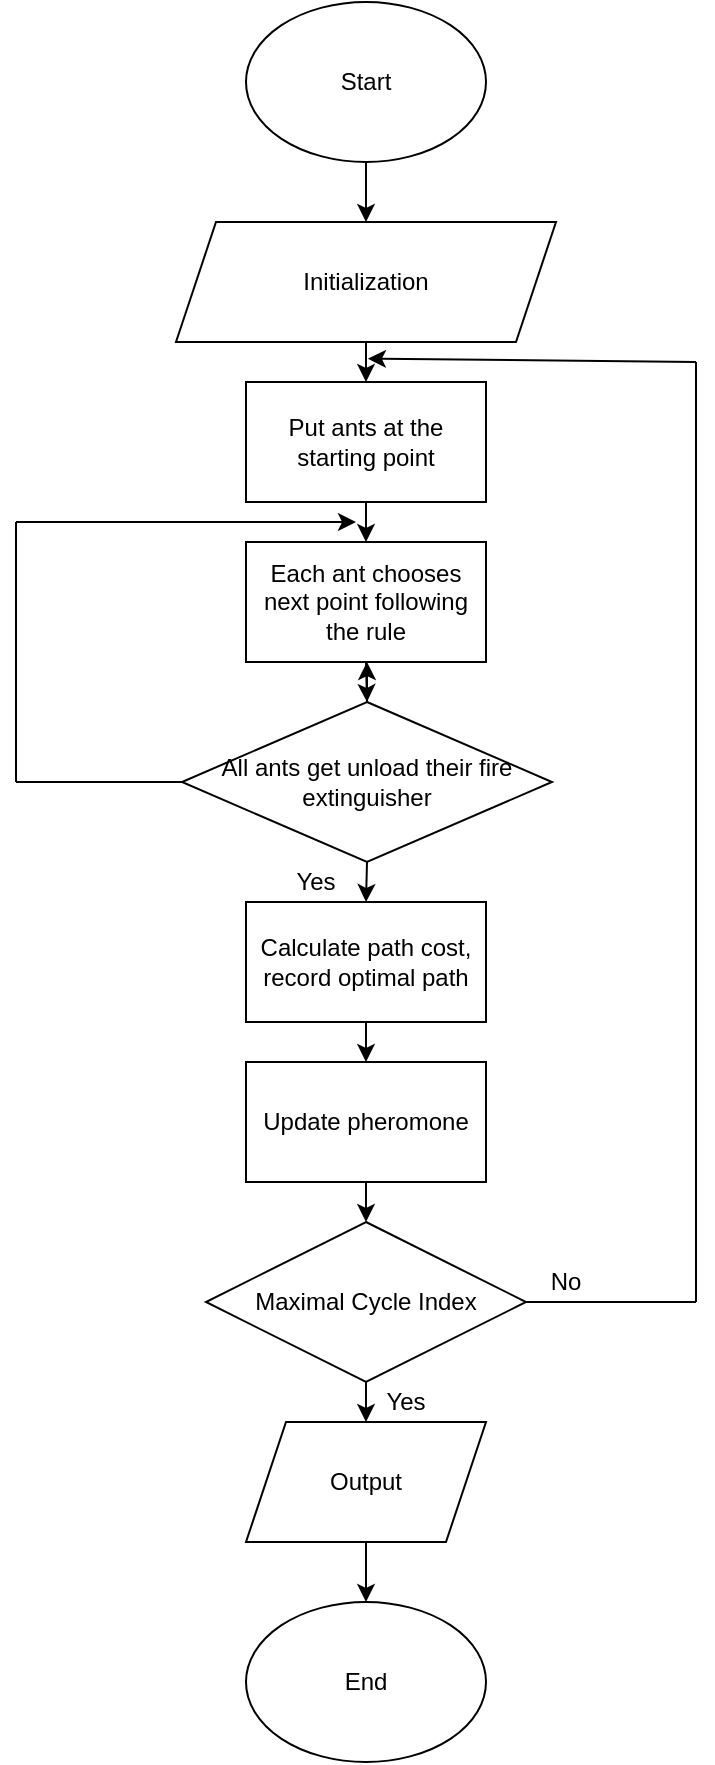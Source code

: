 <mxfile version="14.1.8" type="device" pages="9"><diagram id="oKQZafmo_5fTigkVH376" name="General ACO"><mxGraphModel dx="768" dy="482" grid="1" gridSize="10" guides="1" tooltips="1" connect="1" arrows="1" fold="1" page="1" pageScale="1" pageWidth="850" pageHeight="1100" math="0" shadow="0"><root><mxCell id="0"/><mxCell id="1" parent="0"/><mxCell id="B0cFu7GfAiuk7qg45AWU-1" value="Start" style="ellipse;whiteSpace=wrap;html=1;" parent="1" vertex="1"><mxGeometry x="365" y="10" width="120" height="80" as="geometry"/></mxCell><mxCell id="B0cFu7GfAiuk7qg45AWU-5" value="Put ants at the starting point" style="rounded=0;whiteSpace=wrap;html=1;" parent="1" vertex="1"><mxGeometry x="365" y="200" width="120" height="60" as="geometry"/></mxCell><mxCell id="B0cFu7GfAiuk7qg45AWU-7" value="Each ant chooses next point following the rule" style="rounded=0;whiteSpace=wrap;html=1;" parent="1" vertex="1"><mxGeometry x="365" y="280" width="120" height="60" as="geometry"/></mxCell><mxCell id="3DWMbt3osoJUOK-ys32G-1" value="" style="edgeStyle=orthogonalEdgeStyle;rounded=0;orthogonalLoop=1;jettySize=auto;html=1;" parent="1" source="B0cFu7GfAiuk7qg45AWU-9" target="B0cFu7GfAiuk7qg45AWU-7" edge="1"><mxGeometry relative="1" as="geometry"/></mxCell><mxCell id="B0cFu7GfAiuk7qg45AWU-9" value="All ants get unload their fire extinguisher" style="rhombus;whiteSpace=wrap;html=1;" parent="1" vertex="1"><mxGeometry x="333" y="360" width="185" height="80" as="geometry"/></mxCell><mxCell id="B0cFu7GfAiuk7qg45AWU-11" value="" style="endArrow=classic;html=1;exitX=0.5;exitY=1;exitDx=0;exitDy=0;entryX=0.5;entryY=0;entryDx=0;entryDy=0;" parent="1" source="B0cFu7GfAiuk7qg45AWU-1" edge="1"><mxGeometry width="50" height="50" relative="1" as="geometry"><mxPoint x="370" y="240" as="sourcePoint"/><mxPoint x="425" y="120" as="targetPoint"/></mxGeometry></mxCell><mxCell id="B0cFu7GfAiuk7qg45AWU-12" value="" style="endArrow=classic;html=1;exitX=0.5;exitY=1;exitDx=0;exitDy=0;entryX=0.5;entryY=0;entryDx=0;entryDy=0;" parent="1" target="B0cFu7GfAiuk7qg45AWU-5" edge="1"><mxGeometry width="50" height="50" relative="1" as="geometry"><mxPoint x="425" y="180" as="sourcePoint"/><mxPoint x="435" y="130" as="targetPoint"/></mxGeometry></mxCell><mxCell id="B0cFu7GfAiuk7qg45AWU-13" value="" style="endArrow=classic;html=1;exitX=0.5;exitY=1;exitDx=0;exitDy=0;" parent="1" source="B0cFu7GfAiuk7qg45AWU-5" target="B0cFu7GfAiuk7qg45AWU-7" edge="1"><mxGeometry width="50" height="50" relative="1" as="geometry"><mxPoint x="445" y="110" as="sourcePoint"/><mxPoint x="445" y="140" as="targetPoint"/></mxGeometry></mxCell><mxCell id="B0cFu7GfAiuk7qg45AWU-14" value="" style="endArrow=classic;html=1;entryX=0.5;entryY=0;entryDx=0;entryDy=0;exitX=0.5;exitY=1;exitDx=0;exitDy=0;" parent="1" source="B0cFu7GfAiuk7qg45AWU-7" target="B0cFu7GfAiuk7qg45AWU-9" edge="1"><mxGeometry width="50" height="50" relative="1" as="geometry"><mxPoint x="370" y="440" as="sourcePoint"/><mxPoint x="420" y="390" as="targetPoint"/></mxGeometry></mxCell><mxCell id="B0cFu7GfAiuk7qg45AWU-15" value="Calculate path cost, record optimal path" style="rounded=0;whiteSpace=wrap;html=1;" parent="1" vertex="1"><mxGeometry x="365" y="460" width="120" height="60" as="geometry"/></mxCell><mxCell id="B0cFu7GfAiuk7qg45AWU-16" value="" style="endArrow=classic;html=1;entryX=0.5;entryY=0;entryDx=0;entryDy=0;exitX=0.5;exitY=1;exitDx=0;exitDy=0;" parent="1" source="B0cFu7GfAiuk7qg45AWU-9" target="B0cFu7GfAiuk7qg45AWU-15" edge="1"><mxGeometry width="50" height="50" relative="1" as="geometry"><mxPoint x="370" y="430" as="sourcePoint"/><mxPoint x="425" y="460" as="targetPoint"/></mxGeometry></mxCell><mxCell id="B0cFu7GfAiuk7qg45AWU-17" value="Update pheromone" style="rounded=0;whiteSpace=wrap;html=1;" parent="1" vertex="1"><mxGeometry x="365" y="540" width="120" height="60" as="geometry"/></mxCell><mxCell id="B0cFu7GfAiuk7qg45AWU-18" value="" style="endArrow=classic;html=1;entryX=0.5;entryY=0;entryDx=0;entryDy=0;exitX=0.5;exitY=1;exitDx=0;exitDy=0;" parent="1" source="B0cFu7GfAiuk7qg45AWU-15" target="B0cFu7GfAiuk7qg45AWU-17" edge="1"><mxGeometry width="50" height="50" relative="1" as="geometry"><mxPoint x="370" y="440" as="sourcePoint"/><mxPoint x="420" y="390" as="targetPoint"/></mxGeometry></mxCell><mxCell id="B0cFu7GfAiuk7qg45AWU-19" value="Maximal Cycle Index" style="rhombus;whiteSpace=wrap;html=1;" parent="1" vertex="1"><mxGeometry x="345" y="620" width="160" height="80" as="geometry"/></mxCell><mxCell id="B0cFu7GfAiuk7qg45AWU-20" value="Initialization" style="shape=parallelogram;perimeter=parallelogramPerimeter;whiteSpace=wrap;html=1;fixedSize=1;" parent="1" vertex="1"><mxGeometry x="330" y="120" width="190" height="60" as="geometry"/></mxCell><mxCell id="B0cFu7GfAiuk7qg45AWU-21" value="" style="endArrow=classic;html=1;entryX=0.5;entryY=0;entryDx=0;entryDy=0;exitX=0.5;exitY=1;exitDx=0;exitDy=0;" parent="1" source="B0cFu7GfAiuk7qg45AWU-17" target="B0cFu7GfAiuk7qg45AWU-19" edge="1"><mxGeometry width="50" height="50" relative="1" as="geometry"><mxPoint x="370" y="640" as="sourcePoint"/><mxPoint x="420" y="590" as="targetPoint"/></mxGeometry></mxCell><mxCell id="B0cFu7GfAiuk7qg45AWU-22" value="Output" style="shape=parallelogram;perimeter=parallelogramPerimeter;whiteSpace=wrap;html=1;fixedSize=1;" parent="1" vertex="1"><mxGeometry x="365" y="720" width="120" height="60" as="geometry"/></mxCell><mxCell id="B0cFu7GfAiuk7qg45AWU-25" value="" style="endArrow=classic;html=1;entryX=0.5;entryY=0;entryDx=0;entryDy=0;exitX=0.5;exitY=1;exitDx=0;exitDy=0;" parent="1" source="B0cFu7GfAiuk7qg45AWU-19" target="B0cFu7GfAiuk7qg45AWU-22" edge="1"><mxGeometry width="50" height="50" relative="1" as="geometry"><mxPoint x="370" y="640" as="sourcePoint"/><mxPoint x="420" y="590" as="targetPoint"/></mxGeometry></mxCell><mxCell id="B0cFu7GfAiuk7qg45AWU-27" value="Yes" style="text;html=1;strokeColor=none;fillColor=none;align=center;verticalAlign=middle;whiteSpace=wrap;rounded=0;" parent="1" vertex="1"><mxGeometry x="425" y="700" width="40" height="20" as="geometry"/></mxCell><mxCell id="B0cFu7GfAiuk7qg45AWU-28" value="Yes" style="text;html=1;strokeColor=none;fillColor=none;align=center;verticalAlign=middle;whiteSpace=wrap;rounded=0;" parent="1" vertex="1"><mxGeometry x="380" y="440" width="40" height="20" as="geometry"/></mxCell><mxCell id="B0cFu7GfAiuk7qg45AWU-29" value="" style="endArrow=none;html=1;exitX=1;exitY=0.5;exitDx=0;exitDy=0;" parent="1" source="B0cFu7GfAiuk7qg45AWU-19" edge="1"><mxGeometry width="50" height="50" relative="1" as="geometry"><mxPoint x="370" y="440" as="sourcePoint"/><mxPoint x="590" y="660" as="targetPoint"/></mxGeometry></mxCell><mxCell id="B0cFu7GfAiuk7qg45AWU-31" value="No" style="text;html=1;strokeColor=none;fillColor=none;align=center;verticalAlign=middle;whiteSpace=wrap;rounded=0;" parent="1" vertex="1"><mxGeometry x="505" y="640" width="40" height="20" as="geometry"/></mxCell><mxCell id="B0cFu7GfAiuk7qg45AWU-33" value="" style="endArrow=none;html=1;" parent="1" edge="1"><mxGeometry width="50" height="50" relative="1" as="geometry"><mxPoint x="590" y="660" as="sourcePoint"/><mxPoint x="590" y="190" as="targetPoint"/></mxGeometry></mxCell><mxCell id="B0cFu7GfAiuk7qg45AWU-34" value="" style="endArrow=classic;html=1;entryX=0.505;entryY=1.139;entryDx=0;entryDy=0;entryPerimeter=0;" parent="1" target="B0cFu7GfAiuk7qg45AWU-20" edge="1"><mxGeometry width="50" height="50" relative="1" as="geometry"><mxPoint x="590" y="190" as="sourcePoint"/><mxPoint x="420" y="90" as="targetPoint"/></mxGeometry></mxCell><mxCell id="B0cFu7GfAiuk7qg45AWU-35" value="" style="endArrow=none;html=1;exitX=0;exitY=0.5;exitDx=0;exitDy=0;" parent="1" source="B0cFu7GfAiuk7qg45AWU-9" edge="1"><mxGeometry width="50" height="50" relative="1" as="geometry"><mxPoint x="370" y="240" as="sourcePoint"/><mxPoint x="250" y="400" as="targetPoint"/></mxGeometry></mxCell><mxCell id="B0cFu7GfAiuk7qg45AWU-36" value="" style="endArrow=none;html=1;" parent="1" edge="1"><mxGeometry width="50" height="50" relative="1" as="geometry"><mxPoint x="250" y="400" as="sourcePoint"/><mxPoint x="250" y="270" as="targetPoint"/></mxGeometry></mxCell><mxCell id="B0cFu7GfAiuk7qg45AWU-37" value="" style="endArrow=classic;html=1;" parent="1" edge="1"><mxGeometry width="50" height="50" relative="1" as="geometry"><mxPoint x="250" y="270" as="sourcePoint"/><mxPoint x="420" y="270" as="targetPoint"/></mxGeometry></mxCell><mxCell id="B0cFu7GfAiuk7qg45AWU-38" value="End" style="ellipse;whiteSpace=wrap;html=1;" parent="1" vertex="1"><mxGeometry x="365" y="810" width="120" height="80" as="geometry"/></mxCell><mxCell id="B0cFu7GfAiuk7qg45AWU-39" value="" style="endArrow=classic;html=1;exitX=0.5;exitY=1;exitDx=0;exitDy=0;" parent="1" source="B0cFu7GfAiuk7qg45AWU-22" target="B0cFu7GfAiuk7qg45AWU-38" edge="1"><mxGeometry width="50" height="50" relative="1" as="geometry"><mxPoint x="370" y="740" as="sourcePoint"/><mxPoint x="420" y="690" as="targetPoint"/></mxGeometry></mxCell></root></mxGraphModel></diagram><diagram id="y2ra2kaDbWykeafUUDoE" name="Initialization"><mxGraphModel dx="768" dy="482" grid="1" gridSize="10" guides="1" tooltips="1" connect="1" arrows="1" fold="1" page="1" pageScale="1" pageWidth="850" pageHeight="1100" math="0" shadow="0"><root><mxCell id="Yt3ohhCjXWUxzIa9YlYM-0"/><mxCell id="Yt3ohhCjXWUxzIa9YlYM-1" parent="Yt3ohhCjXWUxzIa9YlYM-0"/><mxCell id="VhJJdW5j_s05dAUDrYKv-0" value="Initialization" style="ellipse;whiteSpace=wrap;html=1;" parent="Yt3ohhCjXWUxzIa9YlYM-1" vertex="1"><mxGeometry x="365" y="10" width="120" height="80" as="geometry"/></mxCell><mxCell id="VsCb6RnrBAYDcQOZSpeP-0" value="Get number of drones" style="shape=parallelogram;perimeter=parallelogramPerimeter;whiteSpace=wrap;html=1;fixedSize=1;" parent="Yt3ohhCjXWUxzIa9YlYM-1" vertex="1"><mxGeometry x="320" y="110" width="210" height="60" as="geometry"/></mxCell><mxCell id="VsCb6RnrBAYDcQOZSpeP-2" value="" style="endArrow=classic;html=1;exitX=0.5;exitY=1;exitDx=0;exitDy=0;entryX=0.5;entryY=0;entryDx=0;entryDy=0;" parent="Yt3ohhCjXWUxzIa9YlYM-1" source="VhJJdW5j_s05dAUDrYKv-0" target="VsCb6RnrBAYDcQOZSpeP-0" edge="1"><mxGeometry width="50" height="50" relative="1" as="geometry"><mxPoint x="370" y="280" as="sourcePoint"/><mxPoint x="420" y="230" as="targetPoint"/></mxGeometry></mxCell><mxCell id="br3AtVwbwzenD13Hkh5d-0" value="" style="endArrow=classic;html=1;exitX=0.5;exitY=1;exitDx=0;exitDy=0;" parent="Yt3ohhCjXWUxzIa9YlYM-1" source="VsCb6RnrBAYDcQOZSpeP-0" target="br3AtVwbwzenD13Hkh5d-1" edge="1"><mxGeometry width="50" height="50" relative="1" as="geometry"><mxPoint x="370" y="280" as="sourcePoint"/><mxPoint x="425" y="210" as="targetPoint"/></mxGeometry></mxCell><mxCell id="br3AtVwbwzenD13Hkh5d-3" value="" style="edgeStyle=orthogonalEdgeStyle;rounded=0;orthogonalLoop=1;jettySize=auto;html=1;" parent="Yt3ohhCjXWUxzIa9YlYM-1" source="br3AtVwbwzenD13Hkh5d-1" target="br3AtVwbwzenD13Hkh5d-2" edge="1"><mxGeometry relative="1" as="geometry"/></mxCell><mxCell id="br3AtVwbwzenD13Hkh5d-1" value="Set quantity of fire extinguisher per drone, location of the drone" style="rounded=0;whiteSpace=wrap;html=1;" parent="Yt3ohhCjXWUxzIa9YlYM-1" vertex="1"><mxGeometry x="365" y="190" width="120" height="60" as="geometry"/></mxCell><mxCell id="br3AtVwbwzenD13Hkh5d-5" value="" style="edgeStyle=orthogonalEdgeStyle;rounded=0;orthogonalLoop=1;jettySize=auto;html=1;" parent="Yt3ohhCjXWUxzIa9YlYM-1" source="br3AtVwbwzenD13Hkh5d-2" target="br3AtVwbwzenD13Hkh5d-4" edge="1"><mxGeometry relative="1" as="geometry"/></mxCell><mxCell id="br3AtVwbwzenD13Hkh5d-2" value="Get number of fires" style="shape=parallelogram;perimeter=parallelogramPerimeter;whiteSpace=wrap;html=1;fixedSize=1;rounded=0;" parent="Yt3ohhCjXWUxzIa9YlYM-1" vertex="1"><mxGeometry x="335" y="270" width="180" height="60" as="geometry"/></mxCell><mxCell id="uLnS8F2v6znS7R_idgp9-1" value="" style="edgeStyle=orthogonalEdgeStyle;rounded=0;orthogonalLoop=1;jettySize=auto;html=1;" edge="1" parent="Yt3ohhCjXWUxzIa9YlYM-1" source="br3AtVwbwzenD13Hkh5d-4" target="uLnS8F2v6znS7R_idgp9-0"><mxGeometry relative="1" as="geometry"/></mxCell><mxCell id="br3AtVwbwzenD13Hkh5d-4" value="Set minimum required fire extinguisher per drone" style="whiteSpace=wrap;html=1;rounded=0;" parent="Yt3ohhCjXWUxzIa9YlYM-1" vertex="1"><mxGeometry x="365" y="350" width="120" height="60" as="geometry"/></mxCell><mxCell id="OaDqQXEkFaX8eJtKoULJ-0" value="End this process" style="ellipse;whiteSpace=wrap;html=1;rounded=0;" parent="Yt3ohhCjXWUxzIa9YlYM-1" vertex="1"><mxGeometry x="365" y="530" width="120" height="80" as="geometry"/></mxCell><mxCell id="uLnS8F2v6znS7R_idgp9-2" style="edgeStyle=orthogonalEdgeStyle;rounded=0;orthogonalLoop=1;jettySize=auto;html=1;" edge="1" parent="Yt3ohhCjXWUxzIa9YlYM-1" source="uLnS8F2v6znS7R_idgp9-0" target="OaDqQXEkFaX8eJtKoULJ-0"><mxGeometry relative="1" as="geometry"/></mxCell><mxCell id="uLnS8F2v6znS7R_idgp9-0" value="Set Pheromone Evaporation Rate" style="whiteSpace=wrap;html=1;rounded=0;" vertex="1" parent="Yt3ohhCjXWUxzIa9YlYM-1"><mxGeometry x="365" y="430" width="120" height="60" as="geometry"/></mxCell></root></mxGraphModel></diagram><diagram id="ipgM59GuIQ5ifQf0gJfi" name="AntStartingPoint"><mxGraphModel dx="768" dy="482" grid="1" gridSize="10" guides="1" tooltips="1" connect="1" arrows="1" fold="1" page="1" pageScale="1" pageWidth="850" pageHeight="1100" math="0" shadow="0"><root><mxCell id="nC7LsJ1yK8tP_xleFEwK-0"/><mxCell id="nC7LsJ1yK8tP_xleFEwK-1" parent="nC7LsJ1yK8tP_xleFEwK-0"/><mxCell id="mdxEoVnE7qht2yhQ-r4m-1" value="" style="edgeStyle=orthogonalEdgeStyle;rounded=0;orthogonalLoop=1;jettySize=auto;html=1;" edge="1" parent="nC7LsJ1yK8tP_xleFEwK-1" source="nC7LsJ1yK8tP_xleFEwK-2" target="mdxEoVnE7qht2yhQ-r4m-0"><mxGeometry relative="1" as="geometry"/></mxCell><mxCell id="nC7LsJ1yK8tP_xleFEwK-2" value="Put Ants At The Starting Point" style="ellipse;whiteSpace=wrap;html=1;" vertex="1" parent="nC7LsJ1yK8tP_xleFEwK-1"><mxGeometry x="365" y="10" width="120" height="80" as="geometry"/></mxCell><mxCell id="mdxEoVnE7qht2yhQ-r4m-3" value="" style="edgeStyle=orthogonalEdgeStyle;rounded=0;orthogonalLoop=1;jettySize=auto;html=1;" edge="1" parent="nC7LsJ1yK8tP_xleFEwK-1" source="mdxEoVnE7qht2yhQ-r4m-0" target="mdxEoVnE7qht2yhQ-r4m-2"><mxGeometry relative="1" as="geometry"/></mxCell><mxCell id="mdxEoVnE7qht2yhQ-r4m-0" value="Set x ants for each drone" style="whiteSpace=wrap;html=1;" vertex="1" parent="nC7LsJ1yK8tP_xleFEwK-1"><mxGeometry x="365" y="180" width="120" height="60" as="geometry"/></mxCell><mxCell id="mdxEoVnE7qht2yhQ-r4m-2" value="Set each ant at starting position of the drone" style="whiteSpace=wrap;html=1;" vertex="1" parent="nC7LsJ1yK8tP_xleFEwK-1"><mxGeometry x="365" y="320" width="120" height="60" as="geometry"/></mxCell></root></mxGraphModel></diagram><diagram id="jfeOQJhVdcBelNBdgIU4" name="AntNextPoint"><mxGraphModel dx="768" dy="482" grid="1" gridSize="10" guides="1" tooltips="1" connect="1" arrows="1" fold="1" page="1" pageScale="1" pageWidth="850" pageHeight="1100" math="0" shadow="0"><root><mxCell id="kG9jY8jaGTslIR7iPdxg-0"/><mxCell id="kG9jY8jaGTslIR7iPdxg-1" parent="kG9jY8jaGTslIR7iPdxg-0"/><mxCell id="jreurCHUC4nNqoGVbdXA-1" value="" style="edgeStyle=orthogonalEdgeStyle;rounded=0;orthogonalLoop=1;jettySize=auto;html=1;" edge="1" parent="kG9jY8jaGTslIR7iPdxg-1" source="ZSi2_0_uH5MNIHGoLGkj-0" target="jreurCHUC4nNqoGVbdXA-0"><mxGeometry relative="1" as="geometry"/></mxCell><mxCell id="ZSi2_0_uH5MNIHGoLGkj-0" value="&#10;&#10;&lt;span style=&quot;color: rgb(0, 0, 0); font-family: helvetica; font-size: 12px; font-style: normal; font-weight: 400; letter-spacing: normal; text-align: center; text-indent: 0px; text-transform: none; word-spacing: 0px; background-color: rgb(248, 249, 250); display: inline; float: none;&quot;&gt;Each ant chooses next point following the rule&lt;/span&gt;&#10;&#10;" style="ellipse;whiteSpace=wrap;html=1;" vertex="1" parent="kG9jY8jaGTslIR7iPdxg-1"><mxGeometry x="365" y="20" width="120" height="80" as="geometry"/></mxCell><mxCell id="jreurCHUC4nNqoGVbdXA-0" value="Use the probability function to find the next position for each ant&lt;br&gt;" style="whiteSpace=wrap;html=1;" vertex="1" parent="kG9jY8jaGTslIR7iPdxg-1"><mxGeometry x="365" y="190" width="120" height="60" as="geometry"/></mxCell></root></mxGraphModel></diagram><diagram id="9NS82GlL8A5ELEQOYApx" name="AntEndpoint"><mxGraphModel dx="768" dy="482" grid="1" gridSize="10" guides="1" tooltips="1" connect="1" arrows="1" fold="1" page="1" pageScale="1" pageWidth="850" pageHeight="1100" math="0" shadow="0"><root><mxCell id="RRvNlCCIIFPAHKgOzMK9-0"/><mxCell id="RRvNlCCIIFPAHKgOzMK9-1" parent="RRvNlCCIIFPAHKgOzMK9-0"/><mxCell id="ksXk30sEGAM1wvUyC2-p-1" value="" style="edgeStyle=orthogonalEdgeStyle;rounded=0;orthogonalLoop=1;jettySize=auto;html=1;" edge="1" parent="RRvNlCCIIFPAHKgOzMK9-1" source="9cKRYVWiSqY7iZPyjSvJ-1" target="ksXk30sEGAM1wvUyC2-p-0"><mxGeometry relative="1" as="geometry"/></mxCell><mxCell id="9cKRYVWiSqY7iZPyjSvJ-1" value="&#10;&#10;&lt;span style=&quot;color: rgb(0, 0, 0); font-family: helvetica; font-size: 12px; font-style: normal; font-weight: 400; letter-spacing: normal; text-align: center; text-indent: 0px; text-transform: none; word-spacing: 0px; background-color: rgb(248, 249, 250); display: inline; float: none;&quot;&gt;All ants reach endpoint&lt;/span&gt;&#10;&#10;" style="ellipse;whiteSpace=wrap;html=1;" vertex="1" parent="RRvNlCCIIFPAHKgOzMK9-1"><mxGeometry x="365" y="30" width="120" height="80" as="geometry"/></mxCell><mxCell id="Q9M6jhzeBX8ATeFIdTMP-1" value="" style="edgeStyle=orthogonalEdgeStyle;rounded=0;orthogonalLoop=1;jettySize=auto;html=1;" edge="1" parent="RRvNlCCIIFPAHKgOzMK9-1" source="ksXk30sEGAM1wvUyC2-p-0" target="Q9M6jhzeBX8ATeFIdTMP-0"><mxGeometry relative="1" as="geometry"/></mxCell><mxCell id="Q9M6jhzeBX8ATeFIdTMP-2" style="edgeStyle=orthogonalEdgeStyle;rounded=0;orthogonalLoop=1;jettySize=auto;html=1;" edge="1" parent="RRvNlCCIIFPAHKgOzMK9-1" source="ksXk30sEGAM1wvUyC2-p-0"><mxGeometry relative="1" as="geometry"><mxPoint x="425" y="120" as="targetPoint"/><Array as="points"><mxPoint x="640" y="200"/><mxPoint x="640" y="120"/><mxPoint x="570" y="120"/></Array></mxGeometry></mxCell><mxCell id="ksXk30sEGAM1wvUyC2-p-0" value="Is FireExtinguisher out" style="rhombus;whiteSpace=wrap;html=1;" vertex="1" parent="RRvNlCCIIFPAHKgOzMK9-1"><mxGeometry x="340" y="160" width="170" height="80" as="geometry"/></mxCell><mxCell id="Q9M6jhzeBX8ATeFIdTMP-0" value="Terminate" style="ellipse;whiteSpace=wrap;html=1;" vertex="1" parent="RRvNlCCIIFPAHKgOzMK9-1"><mxGeometry x="150" y="290" width="120" height="80" as="geometry"/></mxCell><mxCell id="Q9M6jhzeBX8ATeFIdTMP-3" value="Yes" style="text;html=1;strokeColor=none;fillColor=none;align=center;verticalAlign=middle;whiteSpace=wrap;rounded=0;" vertex="1" parent="RRvNlCCIIFPAHKgOzMK9-1"><mxGeometry x="240" y="170" width="40" height="20" as="geometry"/></mxCell><mxCell id="Q9M6jhzeBX8ATeFIdTMP-4" value="No" style="text;html=1;strokeColor=none;fillColor=none;align=center;verticalAlign=middle;whiteSpace=wrap;rounded=0;" vertex="1" parent="RRvNlCCIIFPAHKgOzMK9-1"><mxGeometry x="550" y="170" width="40" height="20" as="geometry"/></mxCell></root></mxGraphModel></diagram><diagram id="fQGm2IJTCAE5-aQDqOrD" name="PathCost"><mxGraphModel dx="768" dy="482" grid="1" gridSize="10" guides="1" tooltips="1" connect="1" arrows="1" fold="1" page="1" pageScale="1" pageWidth="850" pageHeight="1100" math="0" shadow="0"><root><mxCell id="9bfzYk2vZ4YjJGcoP929-0"/><mxCell id="9bfzYk2vZ4YjJGcoP929-1" parent="9bfzYk2vZ4YjJGcoP929-0"/><mxCell id="MiLpTxQMGnTE-Ak-L9Au-1" value="" style="edgeStyle=orthogonalEdgeStyle;rounded=0;orthogonalLoop=1;jettySize=auto;html=1;" edge="1" parent="9bfzYk2vZ4YjJGcoP929-1" source="9bfzYk2vZ4YjJGcoP929-2" target="MiLpTxQMGnTE-Ak-L9Au-0"><mxGeometry relative="1" as="geometry"/></mxCell><mxCell id="9bfzYk2vZ4YjJGcoP929-2" value="&#10;&#10;&lt;span style=&quot;color: rgb(0, 0, 0); font-family: helvetica; font-size: 12px; font-style: normal; font-weight: 400; letter-spacing: normal; text-align: center; text-indent: 0px; text-transform: none; word-spacing: 0px; background-color: rgb(248, 249, 250); display: inline; float: none;&quot;&gt;Calculate path cost, record optimal path&lt;/span&gt;&#10;&#10;" style="ellipse;whiteSpace=wrap;html=1;" vertex="1" parent="9bfzYk2vZ4YjJGcoP929-1"><mxGeometry x="365" y="10" width="120" height="80" as="geometry"/></mxCell><mxCell id="MiLpTxQMGnTE-Ak-L9Au-3" value="" style="edgeStyle=orthogonalEdgeStyle;rounded=0;orthogonalLoop=1;jettySize=auto;html=1;" edge="1" parent="9bfzYk2vZ4YjJGcoP929-1" source="MiLpTxQMGnTE-Ak-L9Au-0" target="MiLpTxQMGnTE-Ak-L9Au-2"><mxGeometry relative="1" as="geometry"/></mxCell><mxCell id="MiLpTxQMGnTE-Ak-L9Au-0" value="Identify if the target fire has been successfully extinguished" style="whiteSpace=wrap;html=1;" vertex="1" parent="9bfzYk2vZ4YjJGcoP929-1"><mxGeometry x="365" y="180" width="120" height="60" as="geometry"/></mxCell><mxCell id="YbPW95wQYO7_bhJGaIIB-1" value="" style="edgeStyle=orthogonalEdgeStyle;rounded=0;orthogonalLoop=1;jettySize=auto;html=1;" edge="1" parent="9bfzYk2vZ4YjJGcoP929-1" source="MiLpTxQMGnTE-Ak-L9Au-2" target="YbPW95wQYO7_bhJGaIIB-0"><mxGeometry relative="1" as="geometry"/></mxCell><mxCell id="MiLpTxQMGnTE-Ak-L9Au-2" value="Identify path length" style="whiteSpace=wrap;html=1;" vertex="1" parent="9bfzYk2vZ4YjJGcoP929-1"><mxGeometry x="365" y="320" width="120" height="60" as="geometry"/></mxCell><mxCell id="YbPW95wQYO7_bhJGaIIB-0" value="Compare with other colonies solutions to identify ideal situation with the following conditions:&lt;br&gt;a) each fire is put out&lt;br&gt;b) net sums of cost functions are minimal&lt;br&gt;c) Minimal path intersection on the same cities" style="whiteSpace=wrap;html=1;" vertex="1" parent="9bfzYk2vZ4YjJGcoP929-1"><mxGeometry x="298" y="420" width="255" height="100" as="geometry"/></mxCell></root></mxGraphModel></diagram><diagram id="7n3V7sl5ndGDa-oFMtCW" name="UpdatePheromone"><mxGraphModel dx="768" dy="482" grid="1" gridSize="10" guides="1" tooltips="1" connect="1" arrows="1" fold="1" page="1" pageScale="1" pageWidth="850" pageHeight="1100" math="0" shadow="0"><root><mxCell id="77oDT7ZuD8RbVQbAk5lx-0"/><mxCell id="77oDT7ZuD8RbVQbAk5lx-1" parent="77oDT7ZuD8RbVQbAk5lx-0"/><mxCell id="pnbk0xFEhFWHGkVWatWH-1" value="" style="edgeStyle=orthogonalEdgeStyle;rounded=0;orthogonalLoop=1;jettySize=auto;html=1;" edge="1" parent="77oDT7ZuD8RbVQbAk5lx-1" source="77oDT7ZuD8RbVQbAk5lx-2" target="pnbk0xFEhFWHGkVWatWH-0"><mxGeometry relative="1" as="geometry"/></mxCell><mxCell id="77oDT7ZuD8RbVQbAk5lx-2" value="&#10;&#10;&lt;span style=&quot;color: rgb(0, 0, 0); font-family: helvetica; font-size: 12px; font-style: normal; font-weight: 400; letter-spacing: normal; text-align: center; text-indent: 0px; text-transform: none; word-spacing: 0px; background-color: rgb(248, 249, 250); display: inline; float: none;&quot;&gt;Update pheromone&lt;/span&gt;&#10;&#10;" style="ellipse;whiteSpace=wrap;html=1;" vertex="1" parent="77oDT7ZuD8RbVQbAk5lx-1"><mxGeometry x="365" y="20" width="120" height="80" as="geometry"/></mxCell><mxCell id="pnbk0xFEhFWHGkVWatWH-3" value="" style="edgeStyle=orthogonalEdgeStyle;rounded=0;orthogonalLoop=1;jettySize=auto;html=1;" edge="1" parent="77oDT7ZuD8RbVQbAk5lx-1" source="pnbk0xFEhFWHGkVWatWH-0" target="pnbk0xFEhFWHGkVWatWH-2"><mxGeometry relative="1" as="geometry"/></mxCell><mxCell id="pnbk0xFEhFWHGkVWatWH-0" value="Do pheromone evaporation" style="whiteSpace=wrap;html=1;" vertex="1" parent="77oDT7ZuD8RbVQbAk5lx-1"><mxGeometry x="365" y="190" width="120" height="60" as="geometry"/></mxCell><mxCell id="pnbk0xFEhFWHGkVWatWH-2" value="Increase pheromone concentration with optimal solutions" style="whiteSpace=wrap;html=1;" vertex="1" parent="77oDT7ZuD8RbVQbAk5lx-1"><mxGeometry x="365" y="330" width="120" height="60" as="geometry"/></mxCell></root></mxGraphModel></diagram><diagram id="9AXF2drD04u13y8QpOoK" name="CycleIndex"><mxGraphModel dx="768" dy="482" grid="1" gridSize="10" guides="1" tooltips="1" connect="1" arrows="1" fold="1" page="1" pageScale="1" pageWidth="850" pageHeight="1100" math="0" shadow="0"><root><mxCell id="efWcHlXZXr9tpU34J9k8-0"/><mxCell id="efWcHlXZXr9tpU34J9k8-1" parent="efWcHlXZXr9tpU34J9k8-0"/><mxCell id="0jyneiDEN76G6UbBYEdY-1" value="" style="edgeStyle=orthogonalEdgeStyle;rounded=0;orthogonalLoop=1;jettySize=auto;html=1;" edge="1" parent="efWcHlXZXr9tpU34J9k8-1" source="efWcHlXZXr9tpU34J9k8-2" target="0jyneiDEN76G6UbBYEdY-0"><mxGeometry relative="1" as="geometry"/></mxCell><mxCell id="efWcHlXZXr9tpU34J9k8-2" value="&#10;&#10;&lt;span style=&quot;color: rgb(0, 0, 0); font-family: helvetica; font-size: 12px; font-style: normal; font-weight: 400; letter-spacing: normal; text-align: center; text-indent: 0px; text-transform: none; word-spacing: 0px; background-color: rgb(248, 249, 250); display: inline; float: none;&quot;&gt;Maximal Cycle Index&lt;/span&gt;&#10;&#10;" style="ellipse;whiteSpace=wrap;html=1;" vertex="1" parent="efWcHlXZXr9tpU34J9k8-1"><mxGeometry x="365" y="20" width="120" height="80" as="geometry"/></mxCell><mxCell id="6-OcABlV2LduerPgUNLm-1" value="" style="edgeStyle=orthogonalEdgeStyle;rounded=0;orthogonalLoop=1;jettySize=auto;html=1;" edge="1" parent="efWcHlXZXr9tpU34J9k8-1" source="0jyneiDEN76G6UbBYEdY-0" target="6-OcABlV2LduerPgUNLm-0"><mxGeometry relative="1" as="geometry"/></mxCell><mxCell id="6-OcABlV2LduerPgUNLm-2" style="edgeStyle=orthogonalEdgeStyle;rounded=0;orthogonalLoop=1;jettySize=auto;html=1;" edge="1" parent="efWcHlXZXr9tpU34J9k8-1" source="0jyneiDEN76G6UbBYEdY-0"><mxGeometry relative="1" as="geometry"><mxPoint x="425" y="130" as="targetPoint"/><Array as="points"><mxPoint x="570" y="220"/><mxPoint x="570" y="130"/></Array></mxGeometry></mxCell><mxCell id="0jyneiDEN76G6UbBYEdY-0" value="Terminate?" style="rhombus;whiteSpace=wrap;html=1;" vertex="1" parent="efWcHlXZXr9tpU34J9k8-1"><mxGeometry x="385" y="180" width="80" height="80" as="geometry"/></mxCell><mxCell id="6-OcABlV2LduerPgUNLm-0" value="End" style="ellipse;whiteSpace=wrap;html=1;" vertex="1" parent="efWcHlXZXr9tpU34J9k8-1"><mxGeometry x="205" y="280" width="120" height="80" as="geometry"/></mxCell><mxCell id="6-OcABlV2LduerPgUNLm-3" value="Yes" style="text;html=1;strokeColor=none;fillColor=none;align=center;verticalAlign=middle;whiteSpace=wrap;rounded=0;" vertex="1" parent="efWcHlXZXr9tpU34J9k8-1"><mxGeometry x="310" y="190" width="40" height="20" as="geometry"/></mxCell><mxCell id="6-OcABlV2LduerPgUNLm-4" value="No" style="text;html=1;strokeColor=none;fillColor=none;align=center;verticalAlign=middle;whiteSpace=wrap;rounded=0;" vertex="1" parent="efWcHlXZXr9tpU34J9k8-1"><mxGeometry x="490" y="190" width="40" height="20" as="geometry"/></mxCell></root></mxGraphModel></diagram><diagram id="b7Wrcy9Zl9XyDCkl332R" name="Output"><mxGraphModel dx="768" dy="482" grid="1" gridSize="10" guides="1" tooltips="1" connect="1" arrows="1" fold="1" page="1" pageScale="1" pageWidth="850" pageHeight="1100" math="0" shadow="0"><root><mxCell id="O_OCLUo7IDzET8gEb76j-0"/><mxCell id="O_OCLUo7IDzET8gEb76j-1" parent="O_OCLUo7IDzET8gEb76j-0"/><mxCell id="7elM6h3vQUQjUzP1u0T9-4" value="" style="edgeStyle=orthogonalEdgeStyle;rounded=0;orthogonalLoop=1;jettySize=auto;html=1;" edge="1" parent="O_OCLUo7IDzET8gEb76j-1" source="O_OCLUo7IDzET8gEb76j-3" target="7elM6h3vQUQjUzP1u0T9-3"><mxGeometry relative="1" as="geometry"/></mxCell><mxCell id="O_OCLUo7IDzET8gEb76j-3" value="&#10;&#10;&lt;span style=&quot;color: rgb(0, 0, 0); font-family: helvetica; font-size: 12px; font-style: normal; font-weight: 400; letter-spacing: normal; text-align: center; text-indent: 0px; text-transform: none; word-spacing: 0px; background-color: rgb(248, 249, 250); display: inline; float: none;&quot;&gt;Output&lt;/span&gt;&#10;&#10;" style="ellipse;whiteSpace=wrap;html=1;" vertex="1" parent="O_OCLUo7IDzET8gEb76j-1"><mxGeometry x="365" y="290" width="120" height="80" as="geometry"/></mxCell><mxCell id="7elM6h3vQUQjUzP1u0T9-6" value="" style="edgeStyle=orthogonalEdgeStyle;rounded=0;orthogonalLoop=1;jettySize=auto;html=1;" edge="1" parent="O_OCLUo7IDzET8gEb76j-1" source="7elM6h3vQUQjUzP1u0T9-3" target="7elM6h3vQUQjUzP1u0T9-5"><mxGeometry relative="1" as="geometry"/></mxCell><mxCell id="7elM6h3vQUQjUzP1u0T9-3" value="Show ideal path" style="shape=parallelogram;perimeter=parallelogramPerimeter;whiteSpace=wrap;html=1;fixedSize=1;" vertex="1" parent="O_OCLUo7IDzET8gEb76j-1"><mxGeometry x="365" y="430" width="120" height="60" as="geometry"/></mxCell><mxCell id="7elM6h3vQUQjUzP1u0T9-8" value="" style="edgeStyle=orthogonalEdgeStyle;rounded=0;orthogonalLoop=1;jettySize=auto;html=1;" edge="1" parent="O_OCLUo7IDzET8gEb76j-1" source="7elM6h3vQUQjUzP1u0T9-5" target="7elM6h3vQUQjUzP1u0T9-7"><mxGeometry relative="1" as="geometry"/></mxCell><mxCell id="7elM6h3vQUQjUzP1u0T9-5" value="Mark fires on path with intensities" style="shape=parallelogram;perimeter=parallelogramPerimeter;whiteSpace=wrap;html=1;fixedSize=1;" vertex="1" parent="O_OCLUo7IDzET8gEb76j-1"><mxGeometry x="343" y="570" width="165" height="60" as="geometry"/></mxCell><mxCell id="7elM6h3vQUQjUzP1u0T9-7" value="Put colors on the drone graphs to correspond with each individual drone" style="shape=parallelogram;perimeter=parallelogramPerimeter;whiteSpace=wrap;html=1;fixedSize=1;" vertex="1" parent="O_OCLUo7IDzET8gEb76j-1"><mxGeometry x="310" y="680" width="230" height="60" as="geometry"/></mxCell></root></mxGraphModel></diagram></mxfile>